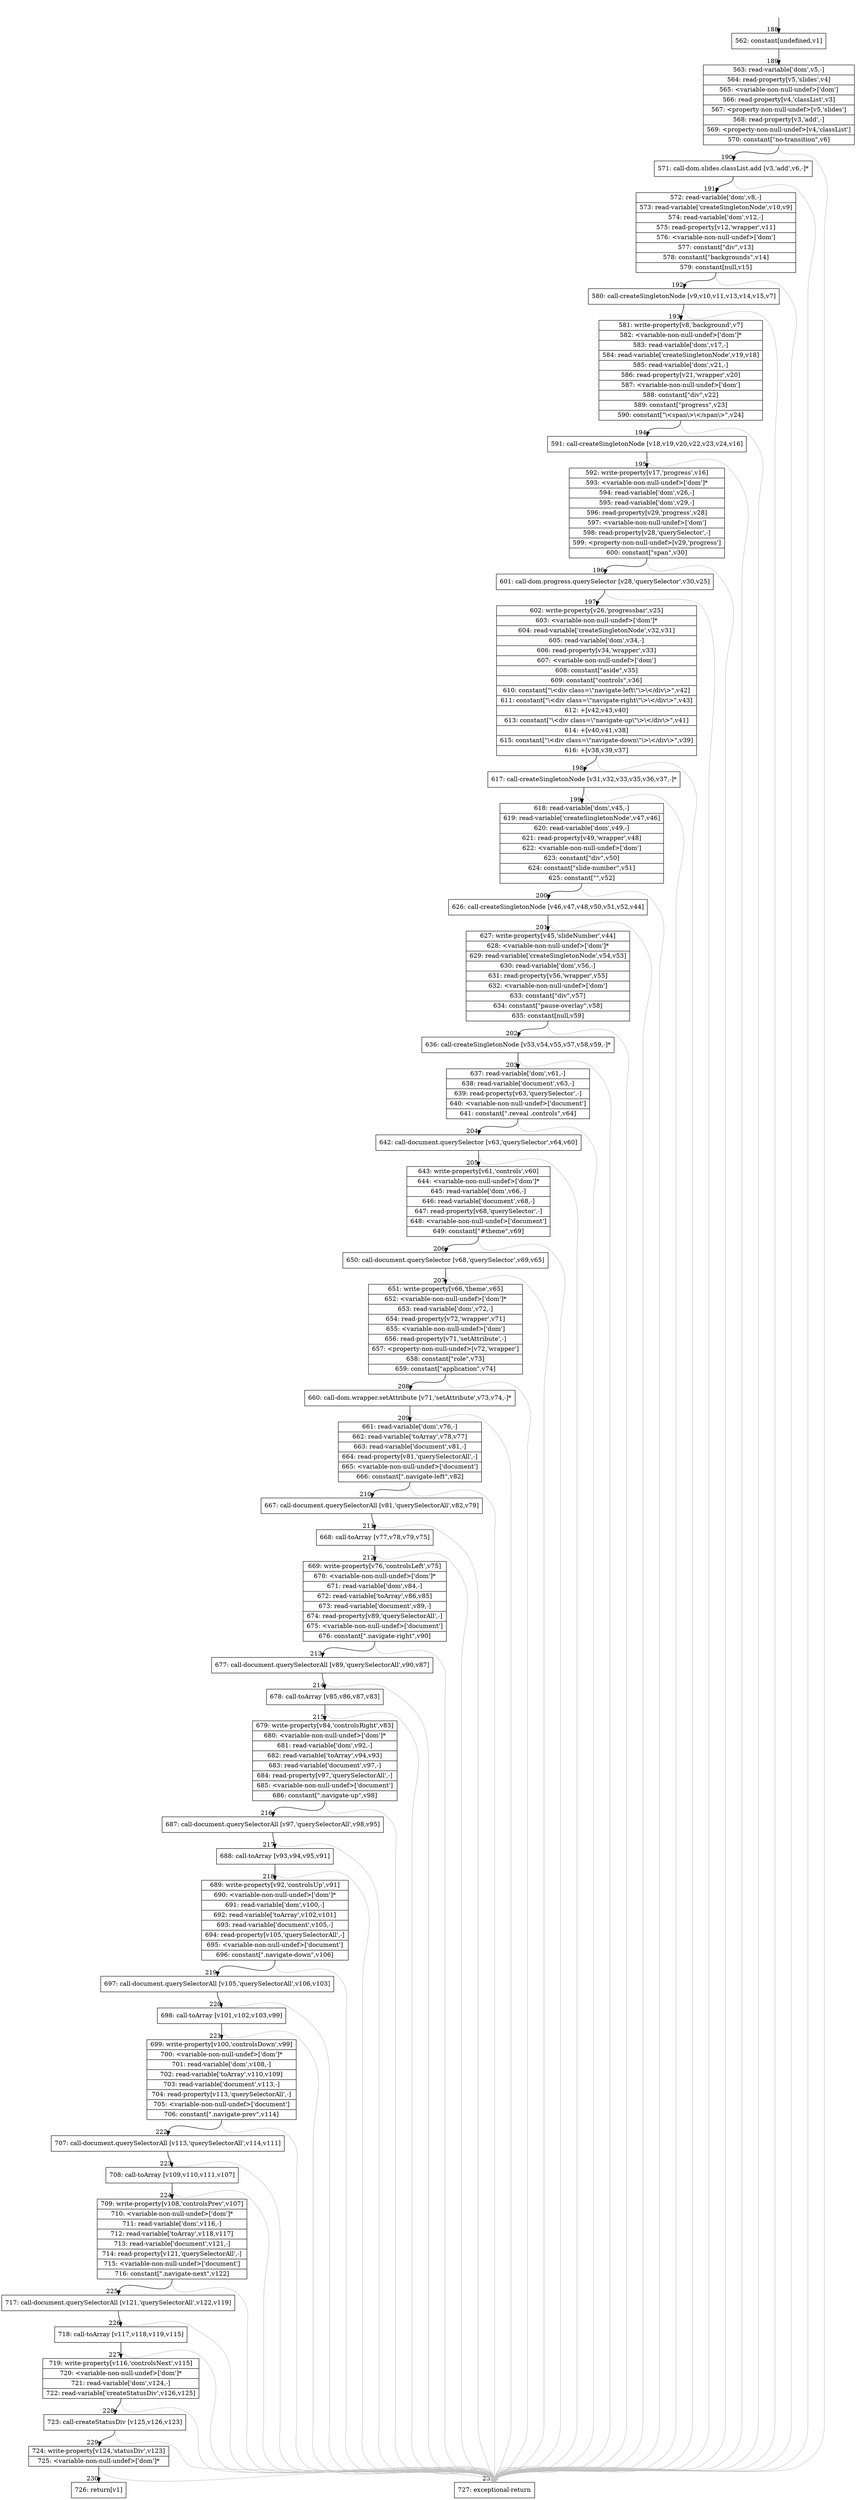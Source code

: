 digraph {
rankdir="TD"
BB_entry12[shape=none,label=""];
BB_entry12 -> BB188 [tailport=s, headport=n, headlabel="    188"]
BB188 [shape=record label="{562: constant[undefined,v1]}" ] 
BB188 -> BB189 [tailport=s, headport=n, headlabel="      189"]
BB189 [shape=record label="{563: read-variable['dom',v5,-]|564: read-property[v5,'slides',v4]|565: \<variable-non-null-undef\>['dom']|566: read-property[v4,'classList',v3]|567: \<property-non-null-undef\>[v5,'slides']|568: read-property[v3,'add',-]|569: \<property-non-null-undef\>[v4,'classList']|570: constant[\"no-transition\",v6]}" ] 
BB189 -> BB190 [tailport=s, headport=n, headlabel="      190"]
BB189 -> BB231 [tailport=s, headport=n, color=gray, headlabel="      231"]
BB190 [shape=record label="{571: call-dom.slides.classList.add [v3,'add',v6,-]*}" ] 
BB190 -> BB191 [tailport=s, headport=n, headlabel="      191"]
BB190 -> BB231 [tailport=s, headport=n, color=gray]
BB191 [shape=record label="{572: read-variable['dom',v8,-]|573: read-variable['createSingletonNode',v10,v9]|574: read-variable['dom',v12,-]|575: read-property[v12,'wrapper',v11]|576: \<variable-non-null-undef\>['dom']|577: constant[\"div\",v13]|578: constant[\"backgrounds\",v14]|579: constant[null,v15]}" ] 
BB191 -> BB192 [tailport=s, headport=n, headlabel="      192"]
BB191 -> BB231 [tailport=s, headport=n, color=gray]
BB192 [shape=record label="{580: call-createSingletonNode [v9,v10,v11,v13,v14,v15,v7]}" ] 
BB192 -> BB193 [tailport=s, headport=n, headlabel="      193"]
BB192 -> BB231 [tailport=s, headport=n, color=gray]
BB193 [shape=record label="{581: write-property[v8,'background',v7]|582: \<variable-non-null-undef\>['dom']*|583: read-variable['dom',v17,-]|584: read-variable['createSingletonNode',v19,v18]|585: read-variable['dom',v21,-]|586: read-property[v21,'wrapper',v20]|587: \<variable-non-null-undef\>['dom']|588: constant[\"div\",v22]|589: constant[\"progress\",v23]|590: constant[\"\\\<span\\\>\\\</span\\\>\",v24]}" ] 
BB193 -> BB194 [tailport=s, headport=n, headlabel="      194"]
BB193 -> BB231 [tailport=s, headport=n, color=gray]
BB194 [shape=record label="{591: call-createSingletonNode [v18,v19,v20,v22,v23,v24,v16]}" ] 
BB194 -> BB195 [tailport=s, headport=n, headlabel="      195"]
BB194 -> BB231 [tailport=s, headport=n, color=gray]
BB195 [shape=record label="{592: write-property[v17,'progress',v16]|593: \<variable-non-null-undef\>['dom']*|594: read-variable['dom',v26,-]|595: read-variable['dom',v29,-]|596: read-property[v29,'progress',v28]|597: \<variable-non-null-undef\>['dom']|598: read-property[v28,'querySelector',-]|599: \<property-non-null-undef\>[v29,'progress']|600: constant[\"span\",v30]}" ] 
BB195 -> BB196 [tailport=s, headport=n, headlabel="      196"]
BB195 -> BB231 [tailport=s, headport=n, color=gray]
BB196 [shape=record label="{601: call-dom.progress.querySelector [v28,'querySelector',v30,v25]}" ] 
BB196 -> BB197 [tailport=s, headport=n, headlabel="      197"]
BB196 -> BB231 [tailport=s, headport=n, color=gray]
BB197 [shape=record label="{602: write-property[v26,'progressbar',v25]|603: \<variable-non-null-undef\>['dom']*|604: read-variable['createSingletonNode',v32,v31]|605: read-variable['dom',v34,-]|606: read-property[v34,'wrapper',v33]|607: \<variable-non-null-undef\>['dom']|608: constant[\"aside\",v35]|609: constant[\"controls\",v36]|610: constant[\"\\\<div class=\\\"navigate-left\\\"\\\>\\\</div\\\>\",v42]|611: constant[\"\\\<div class=\\\"navigate-right\\\"\\\>\\\</div\\\>\",v43]|612: +[v42,v43,v40]|613: constant[\"\\\<div class=\\\"navigate-up\\\"\\\>\\\</div\\\>\",v41]|614: +[v40,v41,v38]|615: constant[\"\\\<div class=\\\"navigate-down\\\"\\\>\\\</div\\\>\",v39]|616: +[v38,v39,v37]}" ] 
BB197 -> BB198 [tailport=s, headport=n, headlabel="      198"]
BB197 -> BB231 [tailport=s, headport=n, color=gray]
BB198 [shape=record label="{617: call-createSingletonNode [v31,v32,v33,v35,v36,v37,-]*}" ] 
BB198 -> BB199 [tailport=s, headport=n, headlabel="      199"]
BB198 -> BB231 [tailport=s, headport=n, color=gray]
BB199 [shape=record label="{618: read-variable['dom',v45,-]|619: read-variable['createSingletonNode',v47,v46]|620: read-variable['dom',v49,-]|621: read-property[v49,'wrapper',v48]|622: \<variable-non-null-undef\>['dom']|623: constant[\"div\",v50]|624: constant[\"slide-number\",v51]|625: constant[\"\",v52]}" ] 
BB199 -> BB200 [tailport=s, headport=n, headlabel="      200"]
BB199 -> BB231 [tailport=s, headport=n, color=gray]
BB200 [shape=record label="{626: call-createSingletonNode [v46,v47,v48,v50,v51,v52,v44]}" ] 
BB200 -> BB201 [tailport=s, headport=n, headlabel="      201"]
BB200 -> BB231 [tailport=s, headport=n, color=gray]
BB201 [shape=record label="{627: write-property[v45,'slideNumber',v44]|628: \<variable-non-null-undef\>['dom']*|629: read-variable['createSingletonNode',v54,v53]|630: read-variable['dom',v56,-]|631: read-property[v56,'wrapper',v55]|632: \<variable-non-null-undef\>['dom']|633: constant[\"div\",v57]|634: constant[\"pause-overlay\",v58]|635: constant[null,v59]}" ] 
BB201 -> BB202 [tailport=s, headport=n, headlabel="      202"]
BB201 -> BB231 [tailport=s, headport=n, color=gray]
BB202 [shape=record label="{636: call-createSingletonNode [v53,v54,v55,v57,v58,v59,-]*}" ] 
BB202 -> BB203 [tailport=s, headport=n, headlabel="      203"]
BB202 -> BB231 [tailport=s, headport=n, color=gray]
BB203 [shape=record label="{637: read-variable['dom',v61,-]|638: read-variable['document',v63,-]|639: read-property[v63,'querySelector',-]|640: \<variable-non-null-undef\>['document']|641: constant[\".reveal .controls\",v64]}" ] 
BB203 -> BB204 [tailport=s, headport=n, headlabel="      204"]
BB203 -> BB231 [tailport=s, headport=n, color=gray]
BB204 [shape=record label="{642: call-document.querySelector [v63,'querySelector',v64,v60]}" ] 
BB204 -> BB205 [tailport=s, headport=n, headlabel="      205"]
BB204 -> BB231 [tailport=s, headport=n, color=gray]
BB205 [shape=record label="{643: write-property[v61,'controls',v60]|644: \<variable-non-null-undef\>['dom']*|645: read-variable['dom',v66,-]|646: read-variable['document',v68,-]|647: read-property[v68,'querySelector',-]|648: \<variable-non-null-undef\>['document']|649: constant[\"#theme\",v69]}" ] 
BB205 -> BB206 [tailport=s, headport=n, headlabel="      206"]
BB205 -> BB231 [tailport=s, headport=n, color=gray]
BB206 [shape=record label="{650: call-document.querySelector [v68,'querySelector',v69,v65]}" ] 
BB206 -> BB207 [tailport=s, headport=n, headlabel="      207"]
BB206 -> BB231 [tailport=s, headport=n, color=gray]
BB207 [shape=record label="{651: write-property[v66,'theme',v65]|652: \<variable-non-null-undef\>['dom']*|653: read-variable['dom',v72,-]|654: read-property[v72,'wrapper',v71]|655: \<variable-non-null-undef\>['dom']|656: read-property[v71,'setAttribute',-]|657: \<property-non-null-undef\>[v72,'wrapper']|658: constant[\"role\",v73]|659: constant[\"application\",v74]}" ] 
BB207 -> BB208 [tailport=s, headport=n, headlabel="      208"]
BB207 -> BB231 [tailport=s, headport=n, color=gray]
BB208 [shape=record label="{660: call-dom.wrapper.setAttribute [v71,'setAttribute',v73,v74,-]*}" ] 
BB208 -> BB209 [tailport=s, headport=n, headlabel="      209"]
BB208 -> BB231 [tailport=s, headport=n, color=gray]
BB209 [shape=record label="{661: read-variable['dom',v76,-]|662: read-variable['toArray',v78,v77]|663: read-variable['document',v81,-]|664: read-property[v81,'querySelectorAll',-]|665: \<variable-non-null-undef\>['document']|666: constant[\".navigate-left\",v82]}" ] 
BB209 -> BB210 [tailport=s, headport=n, headlabel="      210"]
BB209 -> BB231 [tailport=s, headport=n, color=gray]
BB210 [shape=record label="{667: call-document.querySelectorAll [v81,'querySelectorAll',v82,v79]}" ] 
BB210 -> BB211 [tailport=s, headport=n, headlabel="      211"]
BB210 -> BB231 [tailport=s, headport=n, color=gray]
BB211 [shape=record label="{668: call-toArray [v77,v78,v79,v75]}" ] 
BB211 -> BB212 [tailport=s, headport=n, headlabel="      212"]
BB211 -> BB231 [tailport=s, headport=n, color=gray]
BB212 [shape=record label="{669: write-property[v76,'controlsLeft',v75]|670: \<variable-non-null-undef\>['dom']*|671: read-variable['dom',v84,-]|672: read-variable['toArray',v86,v85]|673: read-variable['document',v89,-]|674: read-property[v89,'querySelectorAll',-]|675: \<variable-non-null-undef\>['document']|676: constant[\".navigate-right\",v90]}" ] 
BB212 -> BB213 [tailport=s, headport=n, headlabel="      213"]
BB212 -> BB231 [tailport=s, headport=n, color=gray]
BB213 [shape=record label="{677: call-document.querySelectorAll [v89,'querySelectorAll',v90,v87]}" ] 
BB213 -> BB214 [tailport=s, headport=n, headlabel="      214"]
BB213 -> BB231 [tailport=s, headport=n, color=gray]
BB214 [shape=record label="{678: call-toArray [v85,v86,v87,v83]}" ] 
BB214 -> BB215 [tailport=s, headport=n, headlabel="      215"]
BB214 -> BB231 [tailport=s, headport=n, color=gray]
BB215 [shape=record label="{679: write-property[v84,'controlsRight',v83]|680: \<variable-non-null-undef\>['dom']*|681: read-variable['dom',v92,-]|682: read-variable['toArray',v94,v93]|683: read-variable['document',v97,-]|684: read-property[v97,'querySelectorAll',-]|685: \<variable-non-null-undef\>['document']|686: constant[\".navigate-up\",v98]}" ] 
BB215 -> BB216 [tailport=s, headport=n, headlabel="      216"]
BB215 -> BB231 [tailport=s, headport=n, color=gray]
BB216 [shape=record label="{687: call-document.querySelectorAll [v97,'querySelectorAll',v98,v95]}" ] 
BB216 -> BB217 [tailport=s, headport=n, headlabel="      217"]
BB216 -> BB231 [tailport=s, headport=n, color=gray]
BB217 [shape=record label="{688: call-toArray [v93,v94,v95,v91]}" ] 
BB217 -> BB218 [tailport=s, headport=n, headlabel="      218"]
BB217 -> BB231 [tailport=s, headport=n, color=gray]
BB218 [shape=record label="{689: write-property[v92,'controlsUp',v91]|690: \<variable-non-null-undef\>['dom']*|691: read-variable['dom',v100,-]|692: read-variable['toArray',v102,v101]|693: read-variable['document',v105,-]|694: read-property[v105,'querySelectorAll',-]|695: \<variable-non-null-undef\>['document']|696: constant[\".navigate-down\",v106]}" ] 
BB218 -> BB219 [tailport=s, headport=n, headlabel="      219"]
BB218 -> BB231 [tailport=s, headport=n, color=gray]
BB219 [shape=record label="{697: call-document.querySelectorAll [v105,'querySelectorAll',v106,v103]}" ] 
BB219 -> BB220 [tailport=s, headport=n, headlabel="      220"]
BB219 -> BB231 [tailport=s, headport=n, color=gray]
BB220 [shape=record label="{698: call-toArray [v101,v102,v103,v99]}" ] 
BB220 -> BB221 [tailport=s, headport=n, headlabel="      221"]
BB220 -> BB231 [tailport=s, headport=n, color=gray]
BB221 [shape=record label="{699: write-property[v100,'controlsDown',v99]|700: \<variable-non-null-undef\>['dom']*|701: read-variable['dom',v108,-]|702: read-variable['toArray',v110,v109]|703: read-variable['document',v113,-]|704: read-property[v113,'querySelectorAll',-]|705: \<variable-non-null-undef\>['document']|706: constant[\".navigate-prev\",v114]}" ] 
BB221 -> BB222 [tailport=s, headport=n, headlabel="      222"]
BB221 -> BB231 [tailport=s, headport=n, color=gray]
BB222 [shape=record label="{707: call-document.querySelectorAll [v113,'querySelectorAll',v114,v111]}" ] 
BB222 -> BB223 [tailport=s, headport=n, headlabel="      223"]
BB222 -> BB231 [tailport=s, headport=n, color=gray]
BB223 [shape=record label="{708: call-toArray [v109,v110,v111,v107]}" ] 
BB223 -> BB224 [tailport=s, headport=n, headlabel="      224"]
BB223 -> BB231 [tailport=s, headport=n, color=gray]
BB224 [shape=record label="{709: write-property[v108,'controlsPrev',v107]|710: \<variable-non-null-undef\>['dom']*|711: read-variable['dom',v116,-]|712: read-variable['toArray',v118,v117]|713: read-variable['document',v121,-]|714: read-property[v121,'querySelectorAll',-]|715: \<variable-non-null-undef\>['document']|716: constant[\".navigate-next\",v122]}" ] 
BB224 -> BB225 [tailport=s, headport=n, headlabel="      225"]
BB224 -> BB231 [tailport=s, headport=n, color=gray]
BB225 [shape=record label="{717: call-document.querySelectorAll [v121,'querySelectorAll',v122,v119]}" ] 
BB225 -> BB226 [tailport=s, headport=n, headlabel="      226"]
BB225 -> BB231 [tailport=s, headport=n, color=gray]
BB226 [shape=record label="{718: call-toArray [v117,v118,v119,v115]}" ] 
BB226 -> BB227 [tailport=s, headport=n, headlabel="      227"]
BB226 -> BB231 [tailport=s, headport=n, color=gray]
BB227 [shape=record label="{719: write-property[v116,'controlsNext',v115]|720: \<variable-non-null-undef\>['dom']*|721: read-variable['dom',v124,-]|722: read-variable['createStatusDiv',v126,v125]}" ] 
BB227 -> BB228 [tailport=s, headport=n, headlabel="      228"]
BB227 -> BB231 [tailport=s, headport=n, color=gray]
BB228 [shape=record label="{723: call-createStatusDiv [v125,v126,v123]}" ] 
BB228 -> BB229 [tailport=s, headport=n, headlabel="      229"]
BB228 -> BB231 [tailport=s, headport=n, color=gray]
BB229 [shape=record label="{724: write-property[v124,'statusDiv',v123]|725: \<variable-non-null-undef\>['dom']*}" ] 
BB229 -> BB230 [tailport=s, headport=n, headlabel="      230"]
BB229 -> BB231 [tailport=s, headport=n, color=gray]
BB230 [shape=record label="{726: return[v1]}" ] 
BB231 [shape=record label="{727: exceptional-return}" ] 
//#$~ 485
}
